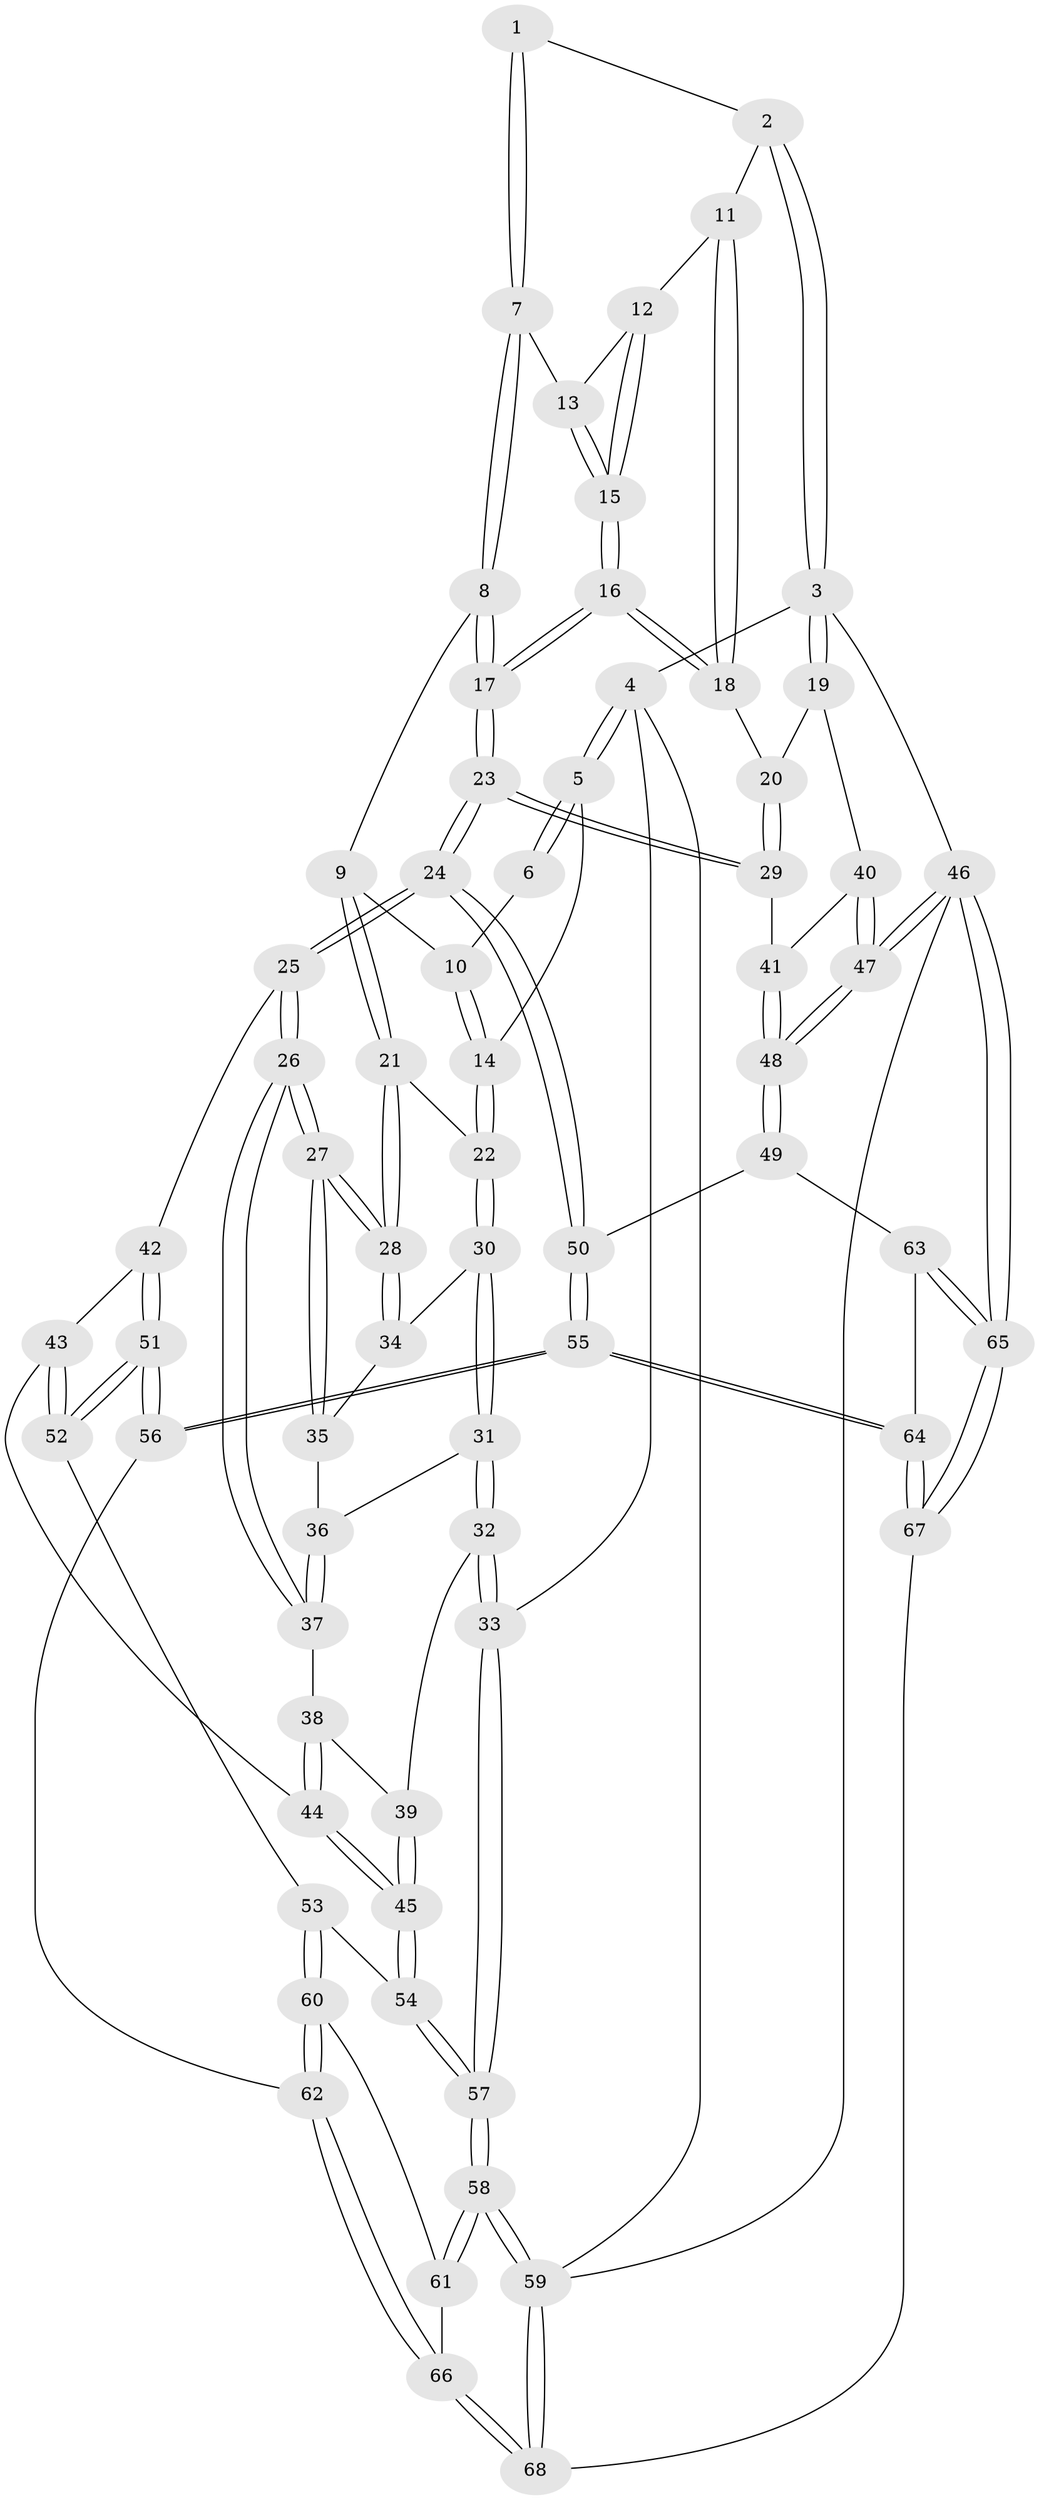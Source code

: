 // coarse degree distribution, {3: 0.2564102564102564, 5: 0.3076923076923077, 6: 0.05128205128205128, 4: 0.358974358974359, 2: 0.02564102564102564}
// Generated by graph-tools (version 1.1) at 2025/42/03/06/25 10:42:27]
// undirected, 68 vertices, 167 edges
graph export_dot {
graph [start="1"]
  node [color=gray90,style=filled];
  1 [pos="+0.9085356558696406+0"];
  2 [pos="+0.9720146272987017+0"];
  3 [pos="+1+0"];
  4 [pos="+0+0"];
  5 [pos="+0+0"];
  6 [pos="+0.4749872799844118+0"];
  7 [pos="+0.6935024306364072+0.052936873070767373"];
  8 [pos="+0.5586203387666048+0.13204188606201453"];
  9 [pos="+0.5172734554290395+0.1209957981101651"];
  10 [pos="+0.49969842298697303+0.09456239332058673"];
  11 [pos="+0.8179694785652989+0.1820165405793974"];
  12 [pos="+0.7801525792444699+0.17086714772856187"];
  13 [pos="+0.7102253243994322+0.11704760569170818"];
  14 [pos="+0.14229800438828202+0.032778952501234956"];
  15 [pos="+0.7069349198008231+0.2537943282494033"];
  16 [pos="+0.7060290817027087+0.2609977894437206"];
  17 [pos="+0.6486099537855702+0.39016477853083725"];
  18 [pos="+0.8220118566249021+0.1971674402436117"];
  19 [pos="+1+0.28265444226190745"];
  20 [pos="+0.856956354117861+0.22929768471807951"];
  21 [pos="+0.46277941966027436+0.17480184013385744"];
  22 [pos="+0.14796746863421564+0.04653350189544704"];
  23 [pos="+0.6478413114920273+0.41337314668212666"];
  24 [pos="+0.5540714757507985+0.47042293527902923"];
  25 [pos="+0.4924195291487875+0.45120175917490524"];
  26 [pos="+0.43605570812299765+0.4029682936523822"];
  27 [pos="+0.42274487960063173+0.3746090409475537"];
  28 [pos="+0.395976129319551+0.30345861112460876"];
  29 [pos="+0.6523233086728846+0.41399310866685196"];
  30 [pos="+0.16571784906496972+0.10255196091609488"];
  31 [pos="+0.12780128981562597+0.2762632657832024"];
  32 [pos="+0+0.46854098002548"];
  33 [pos="+0+0.48196422448265896"];
  34 [pos="+0.2243469479306032+0.16441772146163458"];
  35 [pos="+0.24257547420729067+0.33334114245264823"];
  36 [pos="+0.19520959525225928+0.41663340867214854"];
  37 [pos="+0.19929179637632574+0.435665280425511"];
  38 [pos="+0.18030281678148127+0.4620250672294102"];
  39 [pos="+0.07755693839987311+0.48819436872150346"];
  40 [pos="+1+0.3699481557615882"];
  41 [pos="+0.687866684173412+0.42397016626496126"];
  42 [pos="+0.334956945683401+0.5682165389856385"];
  43 [pos="+0.2773658337245043+0.5764694285295525"];
  44 [pos="+0.2404303293598808+0.5758511681026106"];
  45 [pos="+0.16530884721621375+0.679783472625765"];
  46 [pos="+1+1"];
  47 [pos="+1+0.82430904354285"];
  48 [pos="+0.9826730688730527+0.7737139768923613"];
  49 [pos="+0.7390815475986584+0.7584874747286197"];
  50 [pos="+0.5659882384021842+0.6683077207512983"];
  51 [pos="+0.34878185399694556+0.7545284010533109"];
  52 [pos="+0.2997960359579298+0.7358100538686716"];
  53 [pos="+0.16987664841540592+0.7052398702946061"];
  54 [pos="+0.16235132667057003+0.6909221976974584"];
  55 [pos="+0.4437160057074721+0.8178103574493222"];
  56 [pos="+0.4138758316453604+0.8121291795591422"];
  57 [pos="+0+0.6501669570619018"];
  58 [pos="+0+1"];
  59 [pos="+0+1"];
  60 [pos="+0.13993864820121144+0.8384191738974613"];
  61 [pos="+0.13816217818025864+0.8396415479743907"];
  62 [pos="+0.26300249375073037+0.889422801628796"];
  63 [pos="+0.6713917562404756+0.8833192730858915"];
  64 [pos="+0.482609813042013+0.92102645051083"];
  65 [pos="+0.8825695242991548+1"];
  66 [pos="+0.23314645488961536+1"];
  67 [pos="+0.4985568435355298+1"];
  68 [pos="+0.21159608731448845+1"];
  1 -- 2;
  1 -- 7;
  1 -- 7;
  2 -- 3;
  2 -- 3;
  2 -- 11;
  3 -- 4;
  3 -- 19;
  3 -- 19;
  3 -- 46;
  4 -- 5;
  4 -- 5;
  4 -- 33;
  4 -- 59;
  5 -- 6;
  5 -- 6;
  5 -- 14;
  6 -- 10;
  7 -- 8;
  7 -- 8;
  7 -- 13;
  8 -- 9;
  8 -- 17;
  8 -- 17;
  9 -- 10;
  9 -- 21;
  9 -- 21;
  10 -- 14;
  10 -- 14;
  11 -- 12;
  11 -- 18;
  11 -- 18;
  12 -- 13;
  12 -- 15;
  12 -- 15;
  13 -- 15;
  13 -- 15;
  14 -- 22;
  14 -- 22;
  15 -- 16;
  15 -- 16;
  16 -- 17;
  16 -- 17;
  16 -- 18;
  16 -- 18;
  17 -- 23;
  17 -- 23;
  18 -- 20;
  19 -- 20;
  19 -- 40;
  20 -- 29;
  20 -- 29;
  21 -- 22;
  21 -- 28;
  21 -- 28;
  22 -- 30;
  22 -- 30;
  23 -- 24;
  23 -- 24;
  23 -- 29;
  23 -- 29;
  24 -- 25;
  24 -- 25;
  24 -- 50;
  24 -- 50;
  25 -- 26;
  25 -- 26;
  25 -- 42;
  26 -- 27;
  26 -- 27;
  26 -- 37;
  26 -- 37;
  27 -- 28;
  27 -- 28;
  27 -- 35;
  27 -- 35;
  28 -- 34;
  28 -- 34;
  29 -- 41;
  30 -- 31;
  30 -- 31;
  30 -- 34;
  31 -- 32;
  31 -- 32;
  31 -- 36;
  32 -- 33;
  32 -- 33;
  32 -- 39;
  33 -- 57;
  33 -- 57;
  34 -- 35;
  35 -- 36;
  36 -- 37;
  36 -- 37;
  37 -- 38;
  38 -- 39;
  38 -- 44;
  38 -- 44;
  39 -- 45;
  39 -- 45;
  40 -- 41;
  40 -- 47;
  40 -- 47;
  41 -- 48;
  41 -- 48;
  42 -- 43;
  42 -- 51;
  42 -- 51;
  43 -- 44;
  43 -- 52;
  43 -- 52;
  44 -- 45;
  44 -- 45;
  45 -- 54;
  45 -- 54;
  46 -- 47;
  46 -- 47;
  46 -- 65;
  46 -- 65;
  46 -- 59;
  47 -- 48;
  47 -- 48;
  48 -- 49;
  48 -- 49;
  49 -- 50;
  49 -- 63;
  50 -- 55;
  50 -- 55;
  51 -- 52;
  51 -- 52;
  51 -- 56;
  51 -- 56;
  52 -- 53;
  53 -- 54;
  53 -- 60;
  53 -- 60;
  54 -- 57;
  54 -- 57;
  55 -- 56;
  55 -- 56;
  55 -- 64;
  55 -- 64;
  56 -- 62;
  57 -- 58;
  57 -- 58;
  58 -- 59;
  58 -- 59;
  58 -- 61;
  58 -- 61;
  59 -- 68;
  59 -- 68;
  60 -- 61;
  60 -- 62;
  60 -- 62;
  61 -- 66;
  62 -- 66;
  62 -- 66;
  63 -- 64;
  63 -- 65;
  63 -- 65;
  64 -- 67;
  64 -- 67;
  65 -- 67;
  65 -- 67;
  66 -- 68;
  66 -- 68;
  67 -- 68;
}
